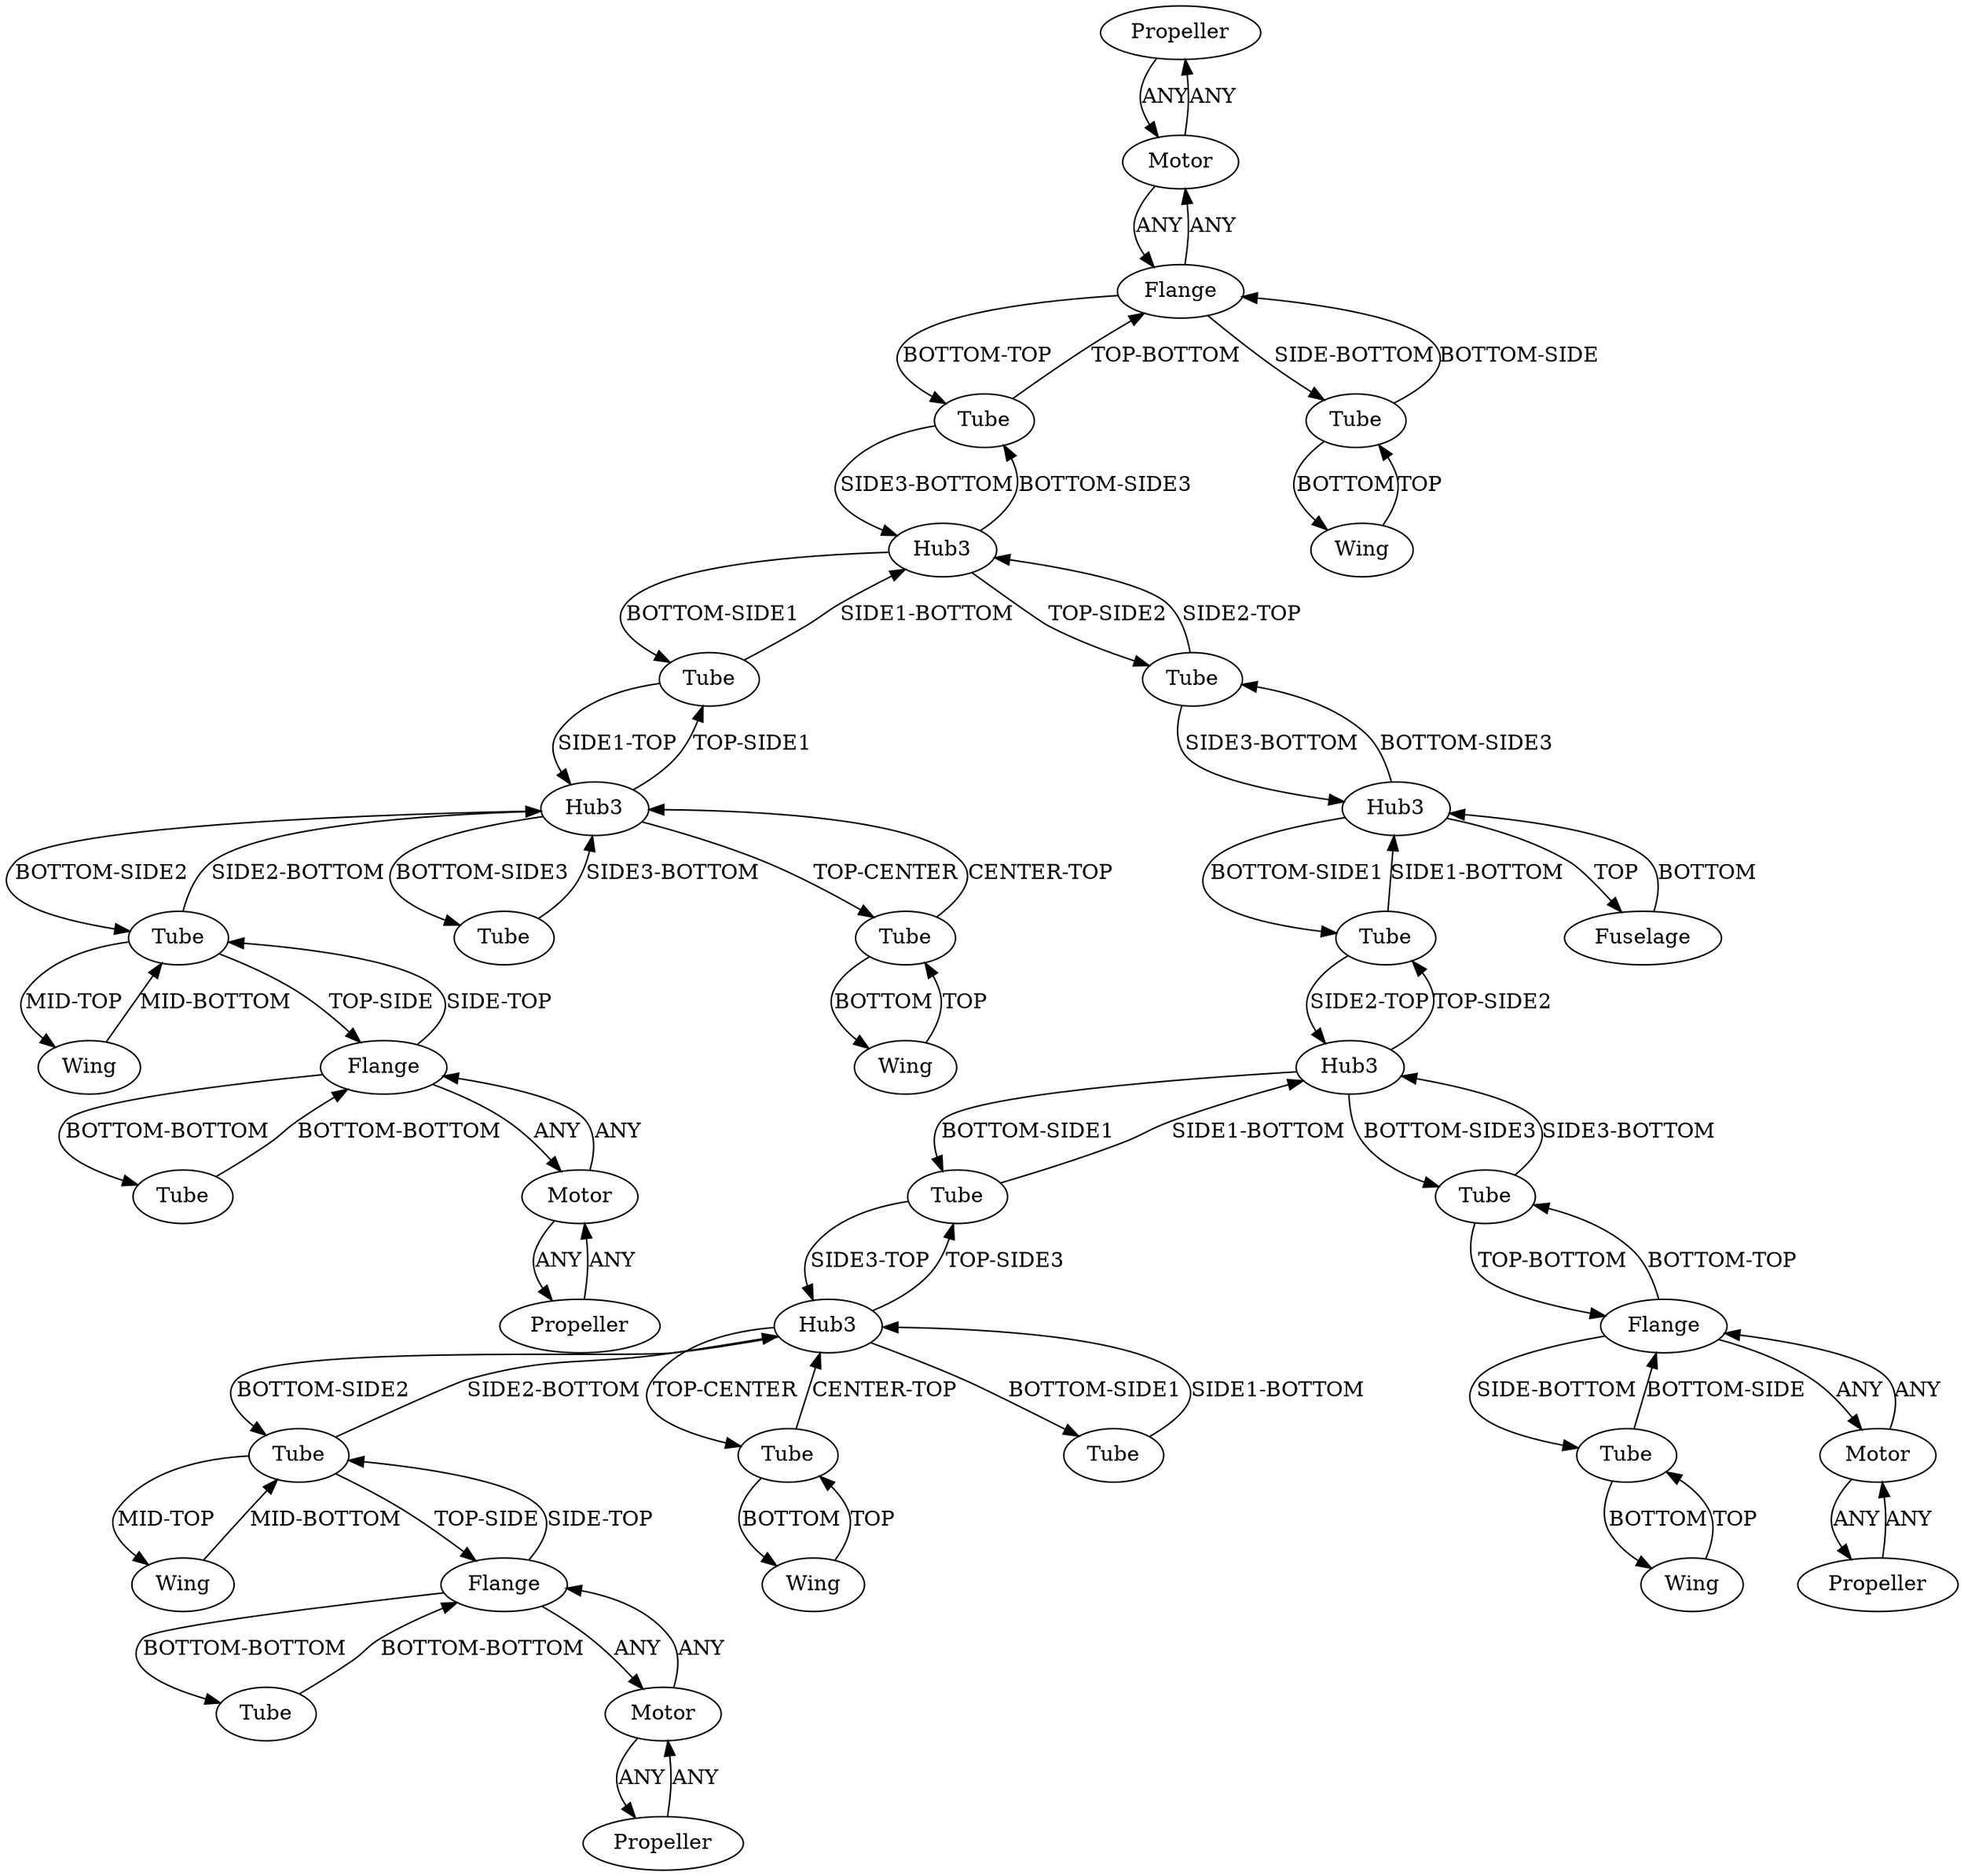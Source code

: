 /* Created by igraph 0.10.2 */
digraph {
  0 [
    instance=Propeller_instance_1
    label=Propeller
  ];
  1 [
    instance=Tube_instance_1
    label=Tube
  ];
  2 [
    instance=Wing_instance_1
    label=Wing
  ];
  3 [
    instance=Tube_instance_2
    label=Tube
  ];
  4 [
    instance=Tube_instance_3
    label=Tube
  ];
  5 [
    instance=Wing_instance_2
    label=Wing
  ];
  6 [
    instance=Tube_instance_4
    label=Tube
  ];
  7 [
    instance=Flange_instance_1
    label=Flange
  ];
  8 [
    instance=Flange_instance_2
    label=Flange
  ];
  9 [
    instance=Tube_instance_5
    label=Tube
  ];
  10 [
    instance=Propeller_instance_2
    label=Propeller
  ];
  11 [
    instance=Tube_instance_6
    label=Tube
  ];
  12 [
    instance=Hub3_instance_1
    label=Hub3
  ];
  13 [
    instance=Wing_instance_3
    label=Wing
  ];
  14 [
    instance=Hub3_instance_2
    label=Hub3
  ];
  15 [
    instance=Wing_instance_4
    label=Wing
  ];
  16 [
    instance=Flange_instance_3
    label=Flange
  ];
  17 [
    instance=Tube_instance_7
    label=Tube
  ];
  18 [
    instance=Motor_instance_1
    label=Motor
  ];
  19 [
    instance=Propeller_instance_3
    label=Propeller
  ];
  20 [
    instance=Tube_instance_8
    label=Tube
  ];
  21 [
    instance=Propeller_instance_4
    label=Propeller
  ];
  22 [
    instance=Tube_instance_9
    label=Tube
  ];
  23 [
    instance=Tube_instance_10
    label=Tube
  ];
  24 [
    instance=Fuselage_instance_1
    label=Fuselage
  ];
  25 [
    instance=Hub3_instance_3
    label=Hub3
  ];
  26 [
    instance=Tube_instance_11
    label=Tube
  ];
  27 [
    instance=Tube_instance_12
    label=Tube
  ];
  28 [
    instance=Tube_instance_13
    label=Tube
  ];
  29 [
    instance=Motor_instance_2
    label=Motor
  ];
  30 [
    instance=Motor_instance_3
    label=Motor
  ];
  31 [
    instance=Tube_instance_14
    label=Tube
  ];
  32 [
    instance=Wing_instance_5
    label=Wing
  ];
  33 [
    instance=Hub3_instance_4
    label=Hub3
  ];
  34 [
    instance=Hub3_instance_5
    label=Hub3
  ];
  35 [
    instance=Flange_instance_4
    label=Flange
  ];
  36 [
    instance=Tube_instance_15
    label=Tube
  ];
  37 [
    instance=Tube_instance_16
    label=Tube
  ];
  38 [
    instance=Motor_instance_4
    label=Motor
  ];
  39 [
    instance=Wing_instance_6
    label=Wing
  ];

  0 -> 18 [
    label=ANY
  ];
  1 -> 14 [
    label="SIDE3-BOTTOM"
  ];
  1 -> 7 [
    label="TOP-BOTTOM"
  ];
  2 -> 37 [
    label=TOP
  ];
  3 -> 15 [
    label=BOTTOM
  ];
  3 -> 8 [
    label="BOTTOM-SIDE"
  ];
  4 -> 12 [
    label="SIDE3-TOP"
  ];
  4 -> 33 [
    label="SIDE1-BOTTOM"
  ];
  5 -> 9 [
    label="MID-BOTTOM"
  ];
  6 -> 14 [
    label="SIDE1-BOTTOM"
  ];
  6 -> 34 [
    label="SIDE1-TOP"
  ];
  7 -> 23 [
    label="SIDE-BOTTOM"
  ];
  7 -> 1 [
    label="BOTTOM-TOP"
  ];
  7 -> 18 [
    label=ANY
  ];
  8 -> 3 [
    label="SIDE-BOTTOM"
  ];
  8 -> 29 [
    label=ANY
  ];
  8 -> 36 [
    label="BOTTOM-TOP"
  ];
  9 -> 34 [
    label="SIDE2-BOTTOM"
  ];
  9 -> 16 [
    label="TOP-SIDE"
  ];
  9 -> 5 [
    label="MID-TOP"
  ];
  10 -> 29 [
    label=ANY
  ];
  11 -> 35 [
    label="BOTTOM-BOTTOM"
  ];
  12 -> 22 [
    label="TOP-CENTER"
  ];
  12 -> 31 [
    label="BOTTOM-SIDE1"
  ];
  12 -> 4 [
    label="TOP-SIDE3"
  ];
  12 -> 20 [
    label="BOTTOM-SIDE2"
  ];
  13 -> 22 [
    label=TOP
  ];
  14 -> 6 [
    label="BOTTOM-SIDE1"
  ];
  14 -> 26 [
    label="TOP-SIDE2"
  ];
  14 -> 1 [
    label="BOTTOM-SIDE3"
  ];
  15 -> 3 [
    label=TOP
  ];
  16 -> 9 [
    label="SIDE-TOP"
  ];
  16 -> 28 [
    label="BOTTOM-BOTTOM"
  ];
  16 -> 38 [
    label=ANY
  ];
  17 -> 25 [
    label="SIDE1-BOTTOM"
  ];
  17 -> 33 [
    label="SIDE2-TOP"
  ];
  18 -> 7 [
    label=ANY
  ];
  18 -> 0 [
    label=ANY
  ];
  19 -> 38 [
    label=ANY
  ];
  20 -> 32 [
    label="MID-TOP"
  ];
  20 -> 12 [
    label="SIDE2-BOTTOM"
  ];
  20 -> 35 [
    label="TOP-SIDE"
  ];
  21 -> 30 [
    label=ANY
  ];
  22 -> 13 [
    label=BOTTOM
  ];
  22 -> 12 [
    label="CENTER-TOP"
  ];
  23 -> 7 [
    label="BOTTOM-SIDE"
  ];
  23 -> 39 [
    label=BOTTOM
  ];
  24 -> 25 [
    label=BOTTOM
  ];
  25 -> 17 [
    label="BOTTOM-SIDE1"
  ];
  25 -> 26 [
    label="BOTTOM-SIDE3"
  ];
  25 -> 24 [
    label=TOP
  ];
  26 -> 14 [
    label="SIDE2-TOP"
  ];
  26 -> 25 [
    label="SIDE3-BOTTOM"
  ];
  27 -> 34 [
    label="SIDE3-BOTTOM"
  ];
  28 -> 16 [
    label="BOTTOM-BOTTOM"
  ];
  29 -> 8 [
    label=ANY
  ];
  29 -> 10 [
    label=ANY
  ];
  30 -> 21 [
    label=ANY
  ];
  30 -> 35 [
    label=ANY
  ];
  31 -> 12 [
    label="SIDE1-BOTTOM"
  ];
  32 -> 20 [
    label="MID-BOTTOM"
  ];
  33 -> 36 [
    label="BOTTOM-SIDE3"
  ];
  33 -> 17 [
    label="TOP-SIDE2"
  ];
  33 -> 4 [
    label="BOTTOM-SIDE1"
  ];
  34 -> 6 [
    label="TOP-SIDE1"
  ];
  34 -> 37 [
    label="TOP-CENTER"
  ];
  34 -> 27 [
    label="BOTTOM-SIDE3"
  ];
  34 -> 9 [
    label="BOTTOM-SIDE2"
  ];
  35 -> 30 [
    label=ANY
  ];
  35 -> 20 [
    label="SIDE-TOP"
  ];
  35 -> 11 [
    label="BOTTOM-BOTTOM"
  ];
  36 -> 8 [
    label="TOP-BOTTOM"
  ];
  36 -> 33 [
    label="SIDE3-BOTTOM"
  ];
  37 -> 2 [
    label=BOTTOM
  ];
  37 -> 34 [
    label="CENTER-TOP"
  ];
  38 -> 19 [
    label=ANY
  ];
  38 -> 16 [
    label=ANY
  ];
  39 -> 23 [
    label=TOP
  ];
}
